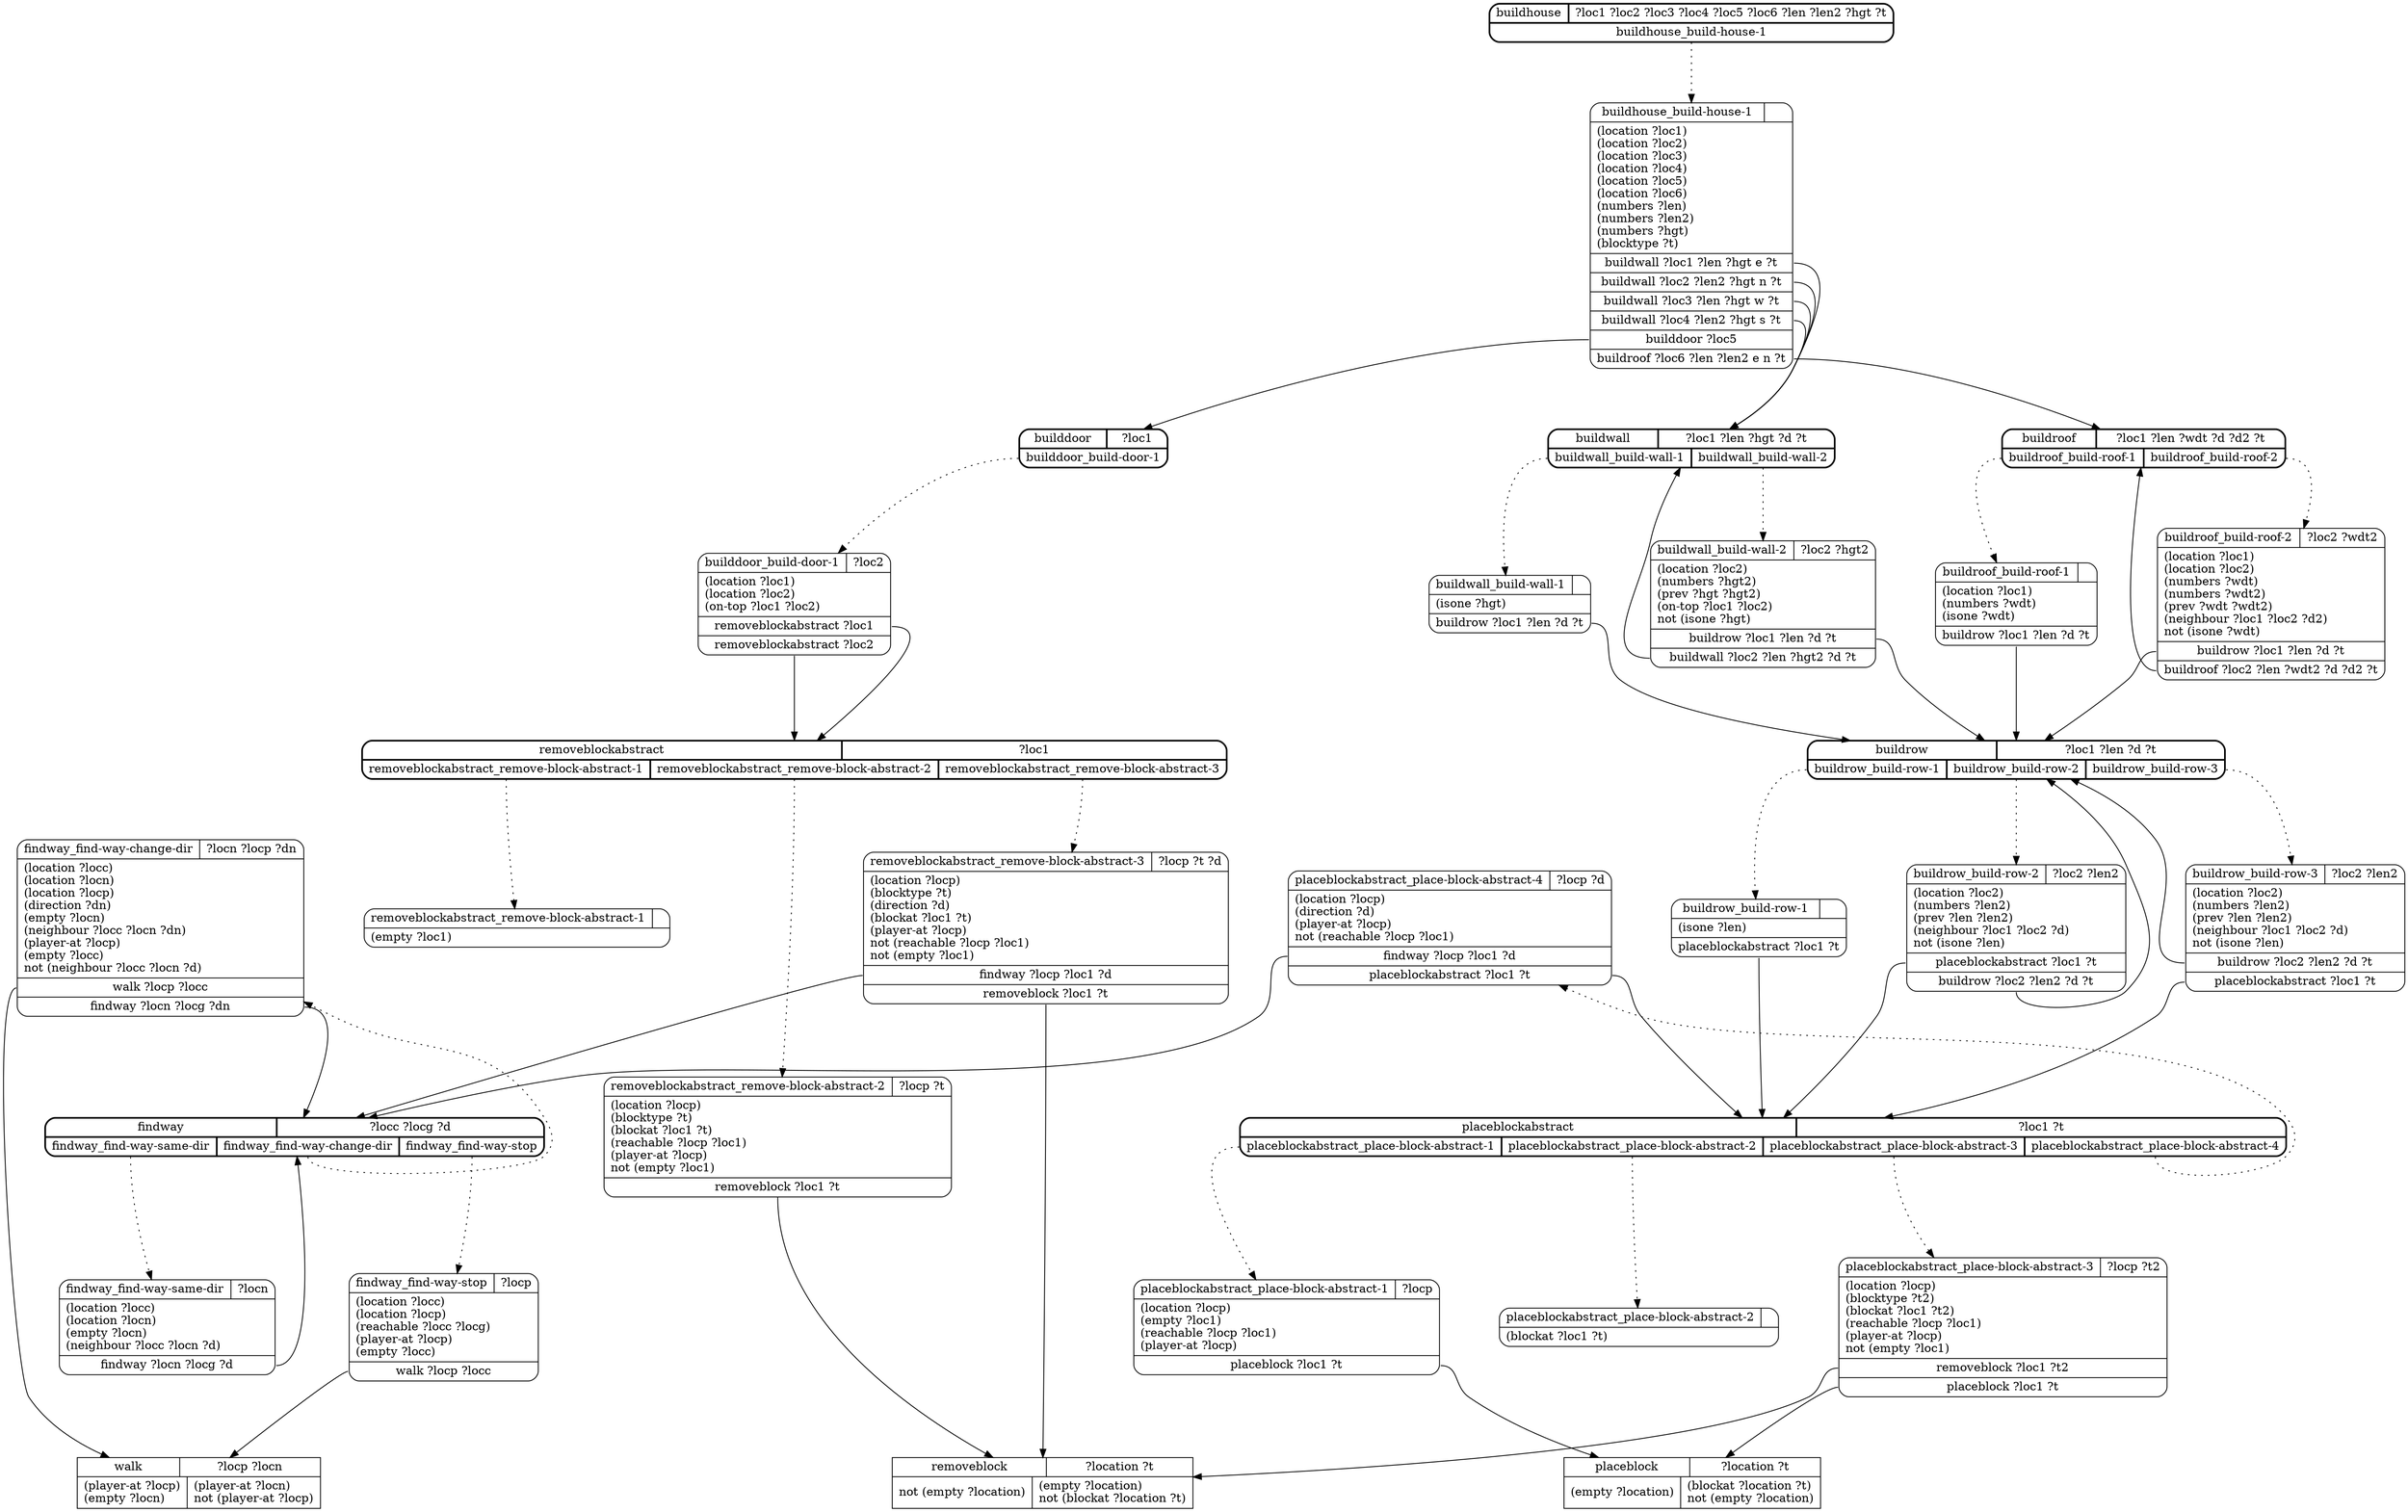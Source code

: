 // Generated by Hype
digraph "minecraft" {
  nodesep=1
  ranksep=1
  // Operators
  "walk" [
    shape=record
    label="{{walk|?locp ?locn}|{(player-at ?locp)\l(empty ?locn)\l|(player-at ?locn)\lnot (player-at ?locp)\l}}"
  ]
  "placeblock" [
    shape=record
    label="{{placeblock|?location ?t}|{(empty ?location)\l|(blockat ?location ?t)\lnot (empty ?location)\l}}"
  ]
  "removeblock" [
    shape=record
    label="{{removeblock|?location ?t}|{not (empty ?location)\l|(empty ?location)\lnot (blockat ?location ?t)\l}}"
  ]
  // Methods
  "buildhouse" [
    shape=Mrecord
    style=bold
    label="{{buildhouse|?loc1 ?loc2 ?loc3 ?loc4 ?loc5 ?loc6 ?len ?len2 ?hgt ?t}|{<n0>buildhouse_build-house-1}}"
  ]
  "label_buildhouse_build-house-1" [
    shape=Mrecord
    label="{{buildhouse_build-house-1|}|(location ?loc1)\l(location ?loc2)\l(location ?loc3)\l(location ?loc4)\l(location ?loc5)\l(location ?loc6)\l(numbers ?len)\l(numbers ?len2)\l(numbers ?hgt)\l(blocktype ?t)\l|<n0>buildwall ?loc1 ?len ?hgt e ?t|<n1>buildwall ?loc2 ?len2 ?hgt n ?t|<n2>buildwall ?loc3 ?len ?hgt w ?t|<n3>buildwall ?loc4 ?len2 ?hgt s ?t|<n4>builddoor ?loc5|<n5>buildroof ?loc6 ?len ?len2 e n ?t}"
  ]
  "buildhouse":n0 -> "label_buildhouse_build-house-1" [style=dotted]
  "label_buildhouse_build-house-1":n0 -> "buildwall"
  "label_buildhouse_build-house-1":n1 -> "buildwall"
  "label_buildhouse_build-house-1":n2 -> "buildwall"
  "label_buildhouse_build-house-1":n3 -> "buildwall"
  "label_buildhouse_build-house-1":n4 -> "builddoor"
  "label_buildhouse_build-house-1":n5 -> "buildroof"
  "buildwall" [
    shape=Mrecord
    style=bold
    label="{{buildwall|?loc1 ?len ?hgt ?d ?t}|{<n0>buildwall_build-wall-1|<n1>buildwall_build-wall-2}}"
  ]
  "label_buildwall_build-wall-1" [
    shape=Mrecord
    label="{{buildwall_build-wall-1|}|(isone ?hgt)\l|<n0>buildrow ?loc1 ?len ?d ?t}"
  ]
  "buildwall":n0 -> "label_buildwall_build-wall-1" [style=dotted]
  "label_buildwall_build-wall-1":n0 -> "buildrow"
  "label_buildwall_build-wall-2" [
    shape=Mrecord
    label="{{buildwall_build-wall-2|?loc2 ?hgt2}|(location ?loc2)\l(numbers ?hgt2)\l(prev ?hgt ?hgt2)\l(on-top ?loc1 ?loc2)\lnot (isone ?hgt)\l|<n0>buildrow ?loc1 ?len ?d ?t|<n1>buildwall ?loc2 ?len ?hgt2 ?d ?t}"
  ]
  "buildwall":n1 -> "label_buildwall_build-wall-2" [style=dotted]
  "label_buildwall_build-wall-2":n0 -> "buildrow"
  "label_buildwall_build-wall-2":n1 -> "buildwall"
  "buildroof" [
    shape=Mrecord
    style=bold
    label="{{buildroof|?loc1 ?len ?wdt ?d ?d2 ?t}|{<n0>buildroof_build-roof-1|<n1>buildroof_build-roof-2}}"
  ]
  "label_buildroof_build-roof-1" [
    shape=Mrecord
    label="{{buildroof_build-roof-1|}|(location ?loc1)\l(numbers ?wdt)\l(isone ?wdt)\l|<n0>buildrow ?loc1 ?len ?d ?t}"
  ]
  "buildroof":n0 -> "label_buildroof_build-roof-1" [style=dotted]
  "label_buildroof_build-roof-1":n0 -> "buildrow"
  "label_buildroof_build-roof-2" [
    shape=Mrecord
    label="{{buildroof_build-roof-2|?loc2 ?wdt2}|(location ?loc1)\l(location ?loc2)\l(numbers ?wdt)\l(numbers ?wdt2)\l(prev ?wdt ?wdt2)\l(neighbour ?loc1 ?loc2 ?d2)\lnot (isone ?wdt)\l|<n0>buildrow ?loc1 ?len ?d ?t|<n1>buildroof ?loc2 ?len ?wdt2 ?d ?d2 ?t}"
  ]
  "buildroof":n1 -> "label_buildroof_build-roof-2" [style=dotted]
  "label_buildroof_build-roof-2":n0 -> "buildrow"
  "label_buildroof_build-roof-2":n1 -> "buildroof"
  "builddoor" [
    shape=Mrecord
    style=bold
    label="{{builddoor|?loc1}|{<n0>builddoor_build-door-1}}"
  ]
  "label_builddoor_build-door-1" [
    shape=Mrecord
    label="{{builddoor_build-door-1|?loc2}|(location ?loc1)\l(location ?loc2)\l(on-top ?loc1 ?loc2)\l|<n0>removeblockabstract ?loc1|<n1>removeblockabstract ?loc2}"
  ]
  "builddoor":n0 -> "label_builddoor_build-door-1" [style=dotted]
  "label_builddoor_build-door-1":n0 -> "removeblockabstract"
  "label_builddoor_build-door-1":n1 -> "removeblockabstract"
  "buildrow" [
    shape=Mrecord
    style=bold
    label="{{buildrow|?loc1 ?len ?d ?t}|{<n0>buildrow_build-row-1|<n1>buildrow_build-row-2|<n2>buildrow_build-row-3}}"
  ]
  "label_buildrow_build-row-1" [
    shape=Mrecord
    label="{{buildrow_build-row-1|}|(isone ?len)\l|<n0>placeblockabstract ?loc1 ?t}"
  ]
  "buildrow":n0 -> "label_buildrow_build-row-1" [style=dotted]
  "label_buildrow_build-row-1":n0 -> "placeblockabstract"
  "label_buildrow_build-row-2" [
    shape=Mrecord
    label="{{buildrow_build-row-2|?loc2 ?len2}|(location ?loc2)\l(numbers ?len2)\l(prev ?len ?len2)\l(neighbour ?loc1 ?loc2 ?d)\lnot (isone ?len)\l|<n0>placeblockabstract ?loc1 ?t|<n1>buildrow ?loc2 ?len2 ?d ?t}"
  ]
  "buildrow":n1 -> "label_buildrow_build-row-2" [style=dotted]
  "label_buildrow_build-row-2":n0 -> "placeblockabstract"
  "label_buildrow_build-row-2":n1 -> "buildrow"
  "label_buildrow_build-row-3" [
    shape=Mrecord
    label="{{buildrow_build-row-3|?loc2 ?len2}|(location ?loc2)\l(numbers ?len2)\l(prev ?len ?len2)\l(neighbour ?loc1 ?loc2 ?d)\lnot (isone ?len)\l|<n0>buildrow ?loc2 ?len2 ?d ?t|<n1>placeblockabstract ?loc1 ?t}"
  ]
  "buildrow":n2 -> "label_buildrow_build-row-3" [style=dotted]
  "label_buildrow_build-row-3":n0 -> "buildrow"
  "label_buildrow_build-row-3":n1 -> "placeblockabstract"
  "placeblockabstract" [
    shape=Mrecord
    style=bold
    label="{{placeblockabstract|?loc1 ?t}|{<n0>placeblockabstract_place-block-abstract-1|<n1>placeblockabstract_place-block-abstract-2|<n2>placeblockabstract_place-block-abstract-3|<n3>placeblockabstract_place-block-abstract-4}}"
  ]
  "label_placeblockabstract_place-block-abstract-1" [
    shape=Mrecord
    label="{{placeblockabstract_place-block-abstract-1|?locp}|(location ?locp)\l(empty ?loc1)\l(reachable ?locp ?loc1)\l(player-at ?locp)\l|<n0>placeblock ?loc1 ?t}"
  ]
  "placeblockabstract":n0 -> "label_placeblockabstract_place-block-abstract-1" [style=dotted]
  "label_placeblockabstract_place-block-abstract-1":n0 -> "placeblock"
  "label_placeblockabstract_place-block-abstract-2" [
    shape=Mrecord
    label="{{placeblockabstract_place-block-abstract-2|}|(blockat ?loc1 ?t)\l}"
  ]
  "placeblockabstract":n1 -> "label_placeblockabstract_place-block-abstract-2" [style=dotted]
  "label_placeblockabstract_place-block-abstract-3" [
    shape=Mrecord
    label="{{placeblockabstract_place-block-abstract-3|?locp ?t2}|(location ?locp)\l(blocktype ?t2)\l(blockat ?loc1 ?t2)\l(reachable ?locp ?loc1)\l(player-at ?locp)\lnot (empty ?loc1)\l|<n0>removeblock ?loc1 ?t2|<n1>placeblock ?loc1 ?t}"
  ]
  "placeblockabstract":n2 -> "label_placeblockabstract_place-block-abstract-3" [style=dotted]
  "label_placeblockabstract_place-block-abstract-3":n0 -> "removeblock"
  "label_placeblockabstract_place-block-abstract-3":n1 -> "placeblock"
  "label_placeblockabstract_place-block-abstract-4" [
    shape=Mrecord
    label="{{placeblockabstract_place-block-abstract-4|?locp ?d}|(location ?locp)\l(direction ?d)\l(player-at ?locp)\lnot (reachable ?locp ?loc1)\l|<n0>findway ?locp ?loc1 ?d|<n1>placeblockabstract ?loc1 ?t}"
  ]
  "placeblockabstract":n3 -> "label_placeblockabstract_place-block-abstract-4" [style=dotted]
  "label_placeblockabstract_place-block-abstract-4":n0 -> "findway"
  "label_placeblockabstract_place-block-abstract-4":n1 -> "placeblockabstract"
  "removeblockabstract" [
    shape=Mrecord
    style=bold
    label="{{removeblockabstract|?loc1}|{<n0>removeblockabstract_remove-block-abstract-1|<n1>removeblockabstract_remove-block-abstract-2|<n2>removeblockabstract_remove-block-abstract-3}}"
  ]
  "label_removeblockabstract_remove-block-abstract-1" [
    shape=Mrecord
    label="{{removeblockabstract_remove-block-abstract-1|}|(empty ?loc1)\l}"
  ]
  "removeblockabstract":n0 -> "label_removeblockabstract_remove-block-abstract-1" [style=dotted]
  "label_removeblockabstract_remove-block-abstract-2" [
    shape=Mrecord
    label="{{removeblockabstract_remove-block-abstract-2|?locp ?t}|(location ?locp)\l(blocktype ?t)\l(blockat ?loc1 ?t)\l(reachable ?locp ?loc1)\l(player-at ?locp)\lnot (empty ?loc1)\l|<n0>removeblock ?loc1 ?t}"
  ]
  "removeblockabstract":n1 -> "label_removeblockabstract_remove-block-abstract-2" [style=dotted]
  "label_removeblockabstract_remove-block-abstract-2":n0 -> "removeblock"
  "label_removeblockabstract_remove-block-abstract-3" [
    shape=Mrecord
    label="{{removeblockabstract_remove-block-abstract-3|?locp ?t ?d}|(location ?locp)\l(blocktype ?t)\l(direction ?d)\l(blockat ?loc1 ?t)\l(player-at ?locp)\lnot (reachable ?locp ?loc1)\lnot (empty ?loc1)\l|<n0>findway ?locp ?loc1 ?d|<n1>removeblock ?loc1 ?t}"
  ]
  "removeblockabstract":n2 -> "label_removeblockabstract_remove-block-abstract-3" [style=dotted]
  "label_removeblockabstract_remove-block-abstract-3":n0 -> "findway"
  "label_removeblockabstract_remove-block-abstract-3":n1 -> "removeblock"
  "findway" [
    shape=Mrecord
    style=bold
    label="{{findway|?locc ?locg ?d}|{<n0>findway_find-way-same-dir|<n1>findway_find-way-change-dir|<n2>findway_find-way-stop}}"
  ]
  "label_findway_find-way-same-dir" [
    shape=Mrecord
    label="{{findway_find-way-same-dir|?locn}|(location ?locc)\l(location ?locn)\l(empty ?locn)\l(neighbour ?locc ?locn ?d)\l|<n0>findway ?locn ?locg ?d}"
  ]
  "findway":n0 -> "label_findway_find-way-same-dir" [style=dotted]
  "label_findway_find-way-same-dir":n0 -> "findway"
  "label_findway_find-way-change-dir" [
    shape=Mrecord
    label="{{findway_find-way-change-dir|?locn ?locp ?dn}|(location ?locc)\l(location ?locn)\l(location ?locp)\l(direction ?dn)\l(empty ?locn)\l(neighbour ?locc ?locn ?dn)\l(player-at ?locp)\l(empty ?locc)\lnot (neighbour ?locc ?locn ?d)\l|<n0>walk ?locp ?locc|<n1>findway ?locn ?locg ?dn}"
  ]
  "findway":n1 -> "label_findway_find-way-change-dir" [style=dotted]
  "label_findway_find-way-change-dir":n0 -> "walk"
  "label_findway_find-way-change-dir":n1 -> "findway"
  "label_findway_find-way-stop" [
    shape=Mrecord
    label="{{findway_find-way-stop|?locp}|(location ?locc)\l(location ?locp)\l(reachable ?locc ?locg)\l(player-at ?locp)\l(empty ?locc)\l|<n0>walk ?locp ?locc}"
  ]
  "findway":n2 -> "label_findway_find-way-stop" [style=dotted]
  "label_findway_find-way-stop":n0 -> "walk"
}